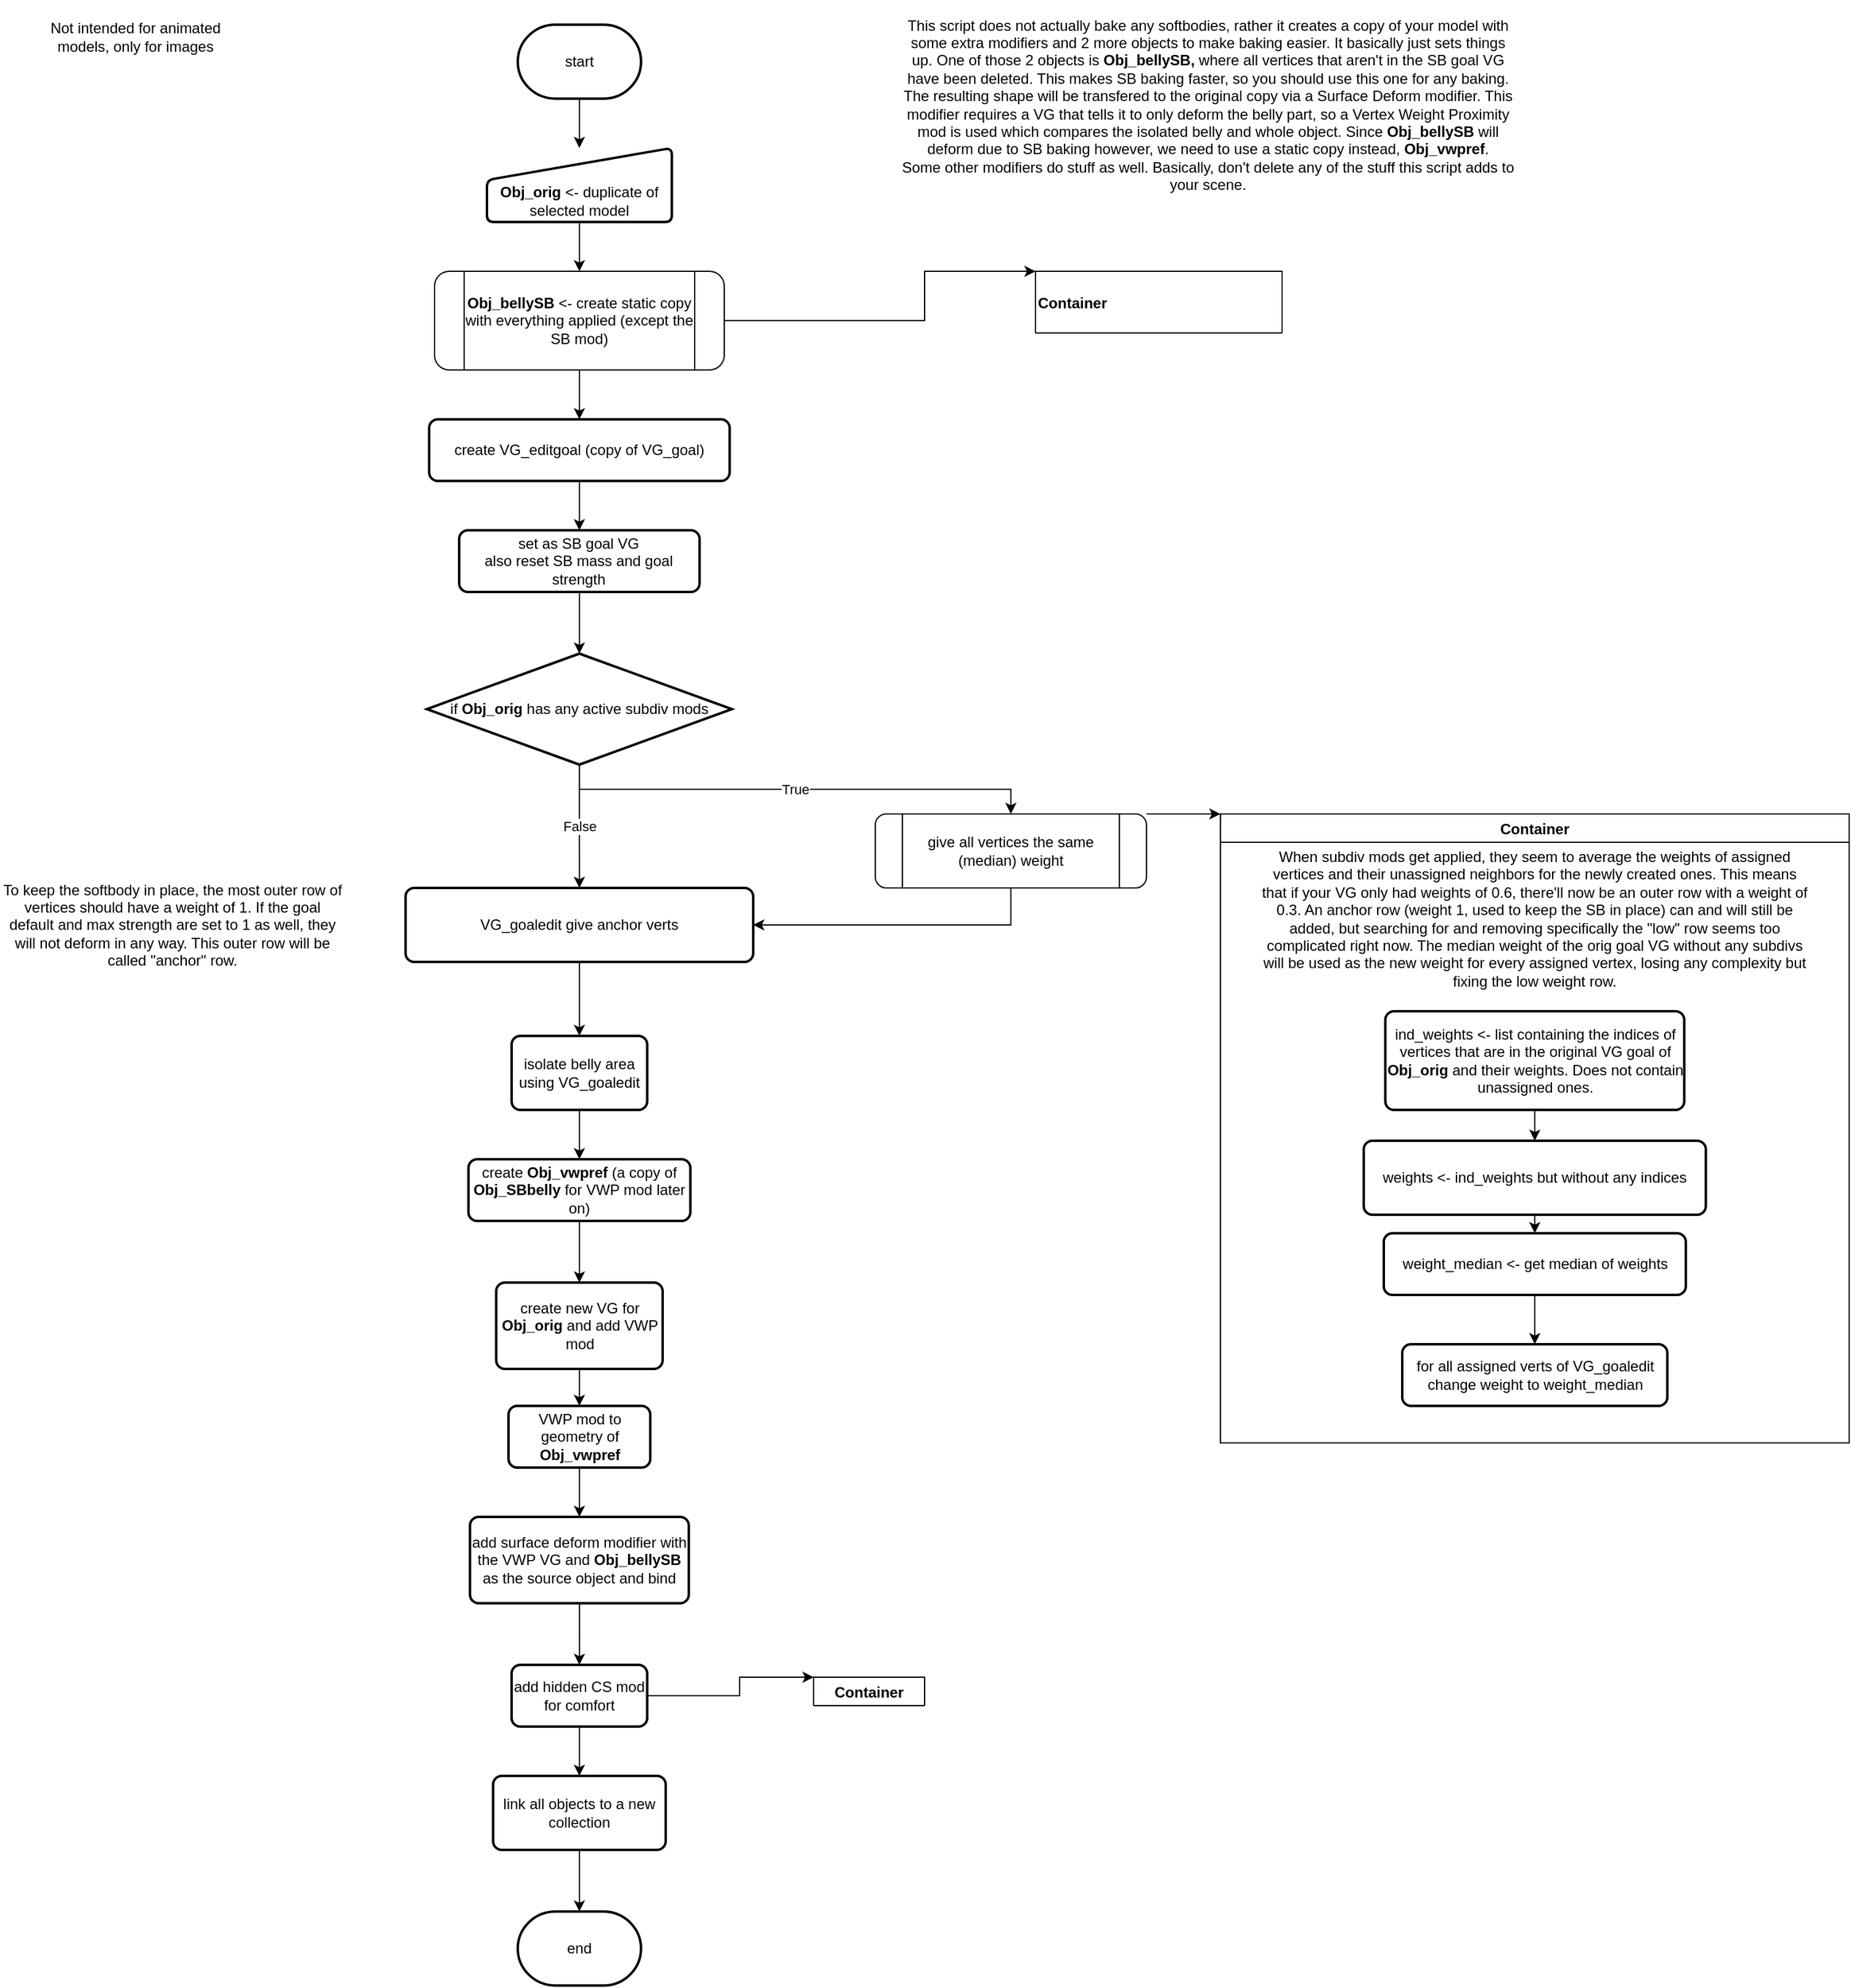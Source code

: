 <mxfile version="13.5.1" type="device"><diagram id="vuO0E7Op08bwcvmgQTDX" name="Page-1"><mxGraphModel dx="1326" dy="806" grid="1" gridSize="10" guides="1" tooltips="1" connect="1" arrows="1" fold="1" page="1" pageScale="1" pageWidth="1600" pageHeight="1200" math="0" shadow="0"><root><mxCell id="0"/><mxCell id="1" parent="0"/><mxCell id="bb5HW59_SN7a2ePNj05r-14" style="edgeStyle=orthogonalEdgeStyle;rounded=0;orthogonalLoop=1;jettySize=auto;html=1;entryX=0.5;entryY=0;entryDx=0;entryDy=0;" parent="1" source="bb5HW59_SN7a2ePNj05r-1" target="bb5HW59_SN7a2ePNj05r-4" edge="1"><mxGeometry relative="1" as="geometry"/></mxCell><mxCell id="bb5HW59_SN7a2ePNj05r-1" value="start" style="strokeWidth=2;html=1;shape=mxgraph.flowchart.terminator;whiteSpace=wrap;" parent="1" vertex="1"><mxGeometry x="420" y="60" width="100" height="60" as="geometry"/></mxCell><mxCell id="vO-pfUVr9ZIMWDHPPihE-19" style="edgeStyle=orthogonalEdgeStyle;rounded=0;orthogonalLoop=1;jettySize=auto;html=1;entryX=0.5;entryY=0;entryDx=0;entryDy=0;" parent="1" source="bb5HW59_SN7a2ePNj05r-4" target="vO-pfUVr9ZIMWDHPPihE-18" edge="1"><mxGeometry relative="1" as="geometry"/></mxCell><mxCell id="bb5HW59_SN7a2ePNj05r-4" value="&lt;b&gt;Obj_orig&lt;/b&gt;&amp;nbsp;&amp;lt;- duplicate of selected model" style="html=1;strokeWidth=2;shape=manualInput;whiteSpace=wrap;rounded=1;size=26;arcSize=11;verticalAlign=bottom;" parent="1" vertex="1"><mxGeometry x="394.99" y="160" width="150" height="60" as="geometry"/></mxCell><mxCell id="vO-pfUVr9ZIMWDHPPihE-63" style="edgeStyle=orthogonalEdgeStyle;rounded=0;orthogonalLoop=1;jettySize=auto;html=1;entryX=0.5;entryY=0;entryDx=0;entryDy=0;" parent="1" source="bb5HW59_SN7a2ePNj05r-6" target="bb5HW59_SN7a2ePNj05r-10" edge="1"><mxGeometry relative="1" as="geometry"/></mxCell><mxCell id="bb5HW59_SN7a2ePNj05r-6" value="isolate belly area using VG_goaledit" style="rounded=1;whiteSpace=wrap;html=1;absoluteArcSize=1;arcSize=14;strokeWidth=2;" parent="1" vertex="1"><mxGeometry x="415" y="880" width="110" height="60" as="geometry"/></mxCell><mxCell id="bb5HW59_SN7a2ePNj05r-20" style="edgeStyle=orthogonalEdgeStyle;rounded=0;orthogonalLoop=1;jettySize=auto;html=1;entryX=0.5;entryY=0;entryDx=0;entryDy=0;" parent="1" source="bb5HW59_SN7a2ePNj05r-8" target="bb5HW59_SN7a2ePNj05r-11" edge="1"><mxGeometry relative="1" as="geometry"/></mxCell><mxCell id="bb5HW59_SN7a2ePNj05r-8" value="create new VG for &lt;b&gt;Obj_orig&lt;/b&gt; and add VWP mod" style="rounded=1;whiteSpace=wrap;html=1;absoluteArcSize=1;arcSize=14;strokeWidth=2;" parent="1" vertex="1"><mxGeometry x="402.5" y="1080" width="135" height="70" as="geometry"/></mxCell><mxCell id="bb5HW59_SN7a2ePNj05r-9" value="This script does not actually bake any softbodies, rather it creates a copy of your model with some extra modifiers and 2 more objects to make baking easier. It basically just sets things up. One of those 2 objects is&amp;nbsp;&lt;b&gt;Obj_bellySB,&lt;/b&gt;&amp;nbsp;where all vertices that aren't in the SB goal VG have been deleted. This makes SB baking faster, so you should use this one for any baking. The resulting shape will be transfered to the original copy via a Surface Deform modifier. This modifier requires a VG that tells it to only deform the belly part, so a Vertex Weight Proximity mod is used which compares the isolated belly and whole object. Since &lt;b&gt;Obj_bellySB &lt;/b&gt;will deform due to SB baking however, we need to use a static copy instead, &lt;b&gt;Obj_vwpref&lt;/b&gt;.&lt;br&gt;Some other modifiers do stuff as well. Basically, don't delete any of the stuff this script adds to your scene." style="text;html=1;strokeColor=none;fillColor=none;align=center;verticalAlign=middle;whiteSpace=wrap;rounded=0;" parent="1" vertex="1"><mxGeometry x="730" y="50" width="500" height="150" as="geometry"/></mxCell><mxCell id="vO-pfUVr9ZIMWDHPPihE-64" style="edgeStyle=orthogonalEdgeStyle;rounded=0;orthogonalLoop=1;jettySize=auto;html=1;entryX=0.5;entryY=0;entryDx=0;entryDy=0;" parent="1" source="bb5HW59_SN7a2ePNj05r-10" target="bb5HW59_SN7a2ePNj05r-8" edge="1"><mxGeometry relative="1" as="geometry"/></mxCell><mxCell id="bb5HW59_SN7a2ePNj05r-10" value="create &lt;b&gt;Obj_vwpref&lt;/b&gt;&amp;nbsp;(a copy of &lt;b&gt;Obj_SBbelly&lt;/b&gt; for VWP mod later on)" style="rounded=1;whiteSpace=wrap;html=1;absoluteArcSize=1;arcSize=14;strokeWidth=2;" parent="1" vertex="1"><mxGeometry x="379.99" y="980" width="180" height="50" as="geometry"/></mxCell><mxCell id="bb5HW59_SN7a2ePNj05r-21" style="edgeStyle=orthogonalEdgeStyle;rounded=0;orthogonalLoop=1;jettySize=auto;html=1;entryX=0.5;entryY=0;entryDx=0;entryDy=0;" parent="1" source="bb5HW59_SN7a2ePNj05r-11" target="bb5HW59_SN7a2ePNj05r-12" edge="1"><mxGeometry relative="1" as="geometry"/></mxCell><mxCell id="bb5HW59_SN7a2ePNj05r-11" value="VWP mod to geometry of &lt;b&gt;Obj_vwpref&lt;/b&gt;" style="rounded=1;whiteSpace=wrap;html=1;absoluteArcSize=1;arcSize=14;strokeWidth=2;" parent="1" vertex="1"><mxGeometry x="412.5" y="1180" width="115" height="50" as="geometry"/></mxCell><mxCell id="lFyH1D2Q9Wl9rcyAaiea-11" style="edgeStyle=orthogonalEdgeStyle;rounded=0;orthogonalLoop=1;jettySize=auto;html=1;entryX=0.5;entryY=0;entryDx=0;entryDy=0;" parent="1" source="bb5HW59_SN7a2ePNj05r-12" target="lFyH1D2Q9Wl9rcyAaiea-1" edge="1"><mxGeometry relative="1" as="geometry"/></mxCell><mxCell id="bb5HW59_SN7a2ePNj05r-12" value="add surface deform modifier with the VWP VG and &lt;b&gt;Obj_bellySB&lt;/b&gt; as the source object and bind" style="rounded=1;whiteSpace=wrap;html=1;absoluteArcSize=1;arcSize=14;strokeWidth=2;" parent="1" vertex="1"><mxGeometry x="381.25" y="1270" width="177.5" height="70" as="geometry"/></mxCell><mxCell id="bb5HW59_SN7a2ePNj05r-22" value="end" style="strokeWidth=2;html=1;shape=mxgraph.flowchart.terminator;whiteSpace=wrap;" parent="1" vertex="1"><mxGeometry x="419.99" y="1590" width="100" height="60" as="geometry"/></mxCell><mxCell id="vO-pfUVr9ZIMWDHPPihE-59" style="edgeStyle=orthogonalEdgeStyle;rounded=0;orthogonalLoop=1;jettySize=auto;html=1;exitX=0.5;exitY=1;exitDx=0;exitDy=0;entryX=1;entryY=0.5;entryDx=0;entryDy=0;" parent="1" source="vO-pfUVr9ZIMWDHPPihE-1" target="vO-pfUVr9ZIMWDHPPihE-46" edge="1"><mxGeometry relative="1" as="geometry"/></mxCell><mxCell id="vO-pfUVr9ZIMWDHPPihE-60" style="edgeStyle=orthogonalEdgeStyle;rounded=0;orthogonalLoop=1;jettySize=auto;html=1;exitX=1;exitY=0;exitDx=0;exitDy=0;entryX=0;entryY=0;entryDx=0;entryDy=0;" parent="1" source="vO-pfUVr9ZIMWDHPPihE-1" target="vO-pfUVr9ZIMWDHPPihE-4" edge="1"><mxGeometry relative="1" as="geometry"><Array as="points"><mxPoint x="970" y="700"/><mxPoint x="970" y="700"/></Array></mxGeometry></mxCell><mxCell id="vO-pfUVr9ZIMWDHPPihE-1" value="give all vertices the same (median) weight" style="shape=process;whiteSpace=wrap;html=1;backgroundOutline=1;align=center;rounded=1;glass=0;sketch=0;shadow=0;" parent="1" vertex="1"><mxGeometry x="710" y="700" width="220" height="60" as="geometry"/></mxCell><mxCell id="vO-pfUVr9ZIMWDHPPihE-4" value="Container" style="swimlane;swimlaneFillColor=#ffffff;" parent="1" vertex="1"><mxGeometry x="990" y="700" width="510" height="510" as="geometry"><mxRectangle x="990" y="700" width="90" height="23" as="alternateBounds"/></mxGeometry></mxCell><mxCell id="vO-pfUVr9ZIMWDHPPihE-65" value="When subdiv mods get applied, they seem to average the weights of assigned vertices and their unassigned neighbors for the newly created ones. This means that if your VG only had weights of 0.6, there'll now be an outer row with a weight of 0.3. An anchor row (weight 1, used to keep the SB in place) can and will still be added, but searching for and removing specifically the &quot;low&quot; row seems too complicated right now. The median weight of the orig goal VG without any subdivs will be used as the new weight for every assigned vertex, losing any complexity but fixing the low weight row." style="text;html=1;strokeColor=none;fillColor=none;align=center;verticalAlign=middle;whiteSpace=wrap;rounded=0;glass=0;" parent="vO-pfUVr9ZIMWDHPPihE-4" vertex="1"><mxGeometry x="30" y="20" width="450" height="130" as="geometry"/></mxCell><mxCell id="vO-pfUVr9ZIMWDHPPihE-66" style="edgeStyle=orthogonalEdgeStyle;rounded=0;orthogonalLoop=1;jettySize=auto;html=1;exitX=0.5;exitY=1;exitDx=0;exitDy=0;entryX=0.5;entryY=0;entryDx=0;entryDy=0;" parent="vO-pfUVr9ZIMWDHPPihE-4" source="vO-pfUVr9ZIMWDHPPihE-8" target="vO-pfUVr9ZIMWDHPPihE-9" edge="1"><mxGeometry relative="1" as="geometry"/></mxCell><mxCell id="vO-pfUVr9ZIMWDHPPihE-8" value="ind_weights &amp;lt;- list containing the indices of vertices that are in the original VG goal of &lt;b&gt;Obj_orig&lt;/b&gt;&amp;nbsp;and their weights. Does not contain unassigned ones." style="rounded=1;whiteSpace=wrap;html=1;absoluteArcSize=1;arcSize=14;strokeWidth=2;" parent="vO-pfUVr9ZIMWDHPPihE-4" vertex="1"><mxGeometry x="133.75" y="160" width="242.5" height="80" as="geometry"/></mxCell><mxCell id="vO-pfUVr9ZIMWDHPPihE-67" style="edgeStyle=orthogonalEdgeStyle;rounded=0;orthogonalLoop=1;jettySize=auto;html=1;exitX=0.5;exitY=1;exitDx=0;exitDy=0;entryX=0.5;entryY=0;entryDx=0;entryDy=0;" parent="vO-pfUVr9ZIMWDHPPihE-4" source="vO-pfUVr9ZIMWDHPPihE-9" target="vO-pfUVr9ZIMWDHPPihE-10" edge="1"><mxGeometry relative="1" as="geometry"/></mxCell><mxCell id="vO-pfUVr9ZIMWDHPPihE-9" value="weights &amp;lt;- ind_weights but without any indices" style="rounded=1;whiteSpace=wrap;html=1;absoluteArcSize=1;arcSize=14;strokeWidth=2;" parent="vO-pfUVr9ZIMWDHPPihE-4" vertex="1"><mxGeometry x="116.25" y="265" width="277.5" height="60" as="geometry"/></mxCell><mxCell id="vO-pfUVr9ZIMWDHPPihE-70" style="edgeStyle=orthogonalEdgeStyle;rounded=0;orthogonalLoop=1;jettySize=auto;html=1;entryX=0.5;entryY=0;entryDx=0;entryDy=0;" parent="vO-pfUVr9ZIMWDHPPihE-4" source="vO-pfUVr9ZIMWDHPPihE-10" target="vO-pfUVr9ZIMWDHPPihE-69" edge="1"><mxGeometry relative="1" as="geometry"/></mxCell><mxCell id="vO-pfUVr9ZIMWDHPPihE-10" value="weight_median &amp;lt;- get median of weights" style="rounded=1;whiteSpace=wrap;html=1;absoluteArcSize=1;arcSize=14;strokeWidth=2;" parent="vO-pfUVr9ZIMWDHPPihE-4" vertex="1"><mxGeometry x="132.5" y="340" width="245" height="50" as="geometry"/></mxCell><mxCell id="vO-pfUVr9ZIMWDHPPihE-69" value="for all assigned verts of VG_goaledit change weight to weight_median" style="rounded=1;whiteSpace=wrap;html=1;absoluteArcSize=1;arcSize=14;strokeWidth=2;glass=0;gradientColor=none;align=center;" parent="vO-pfUVr9ZIMWDHPPihE-4" vertex="1"><mxGeometry x="147.5" y="430" width="215" height="50" as="geometry"/></mxCell><mxCell id="vO-pfUVr9ZIMWDHPPihE-47" value="False" style="edgeStyle=orthogonalEdgeStyle;rounded=0;orthogonalLoop=1;jettySize=auto;html=1;entryX=0.5;entryY=0;entryDx=0;entryDy=0;" parent="1" source="vO-pfUVr9ZIMWDHPPihE-16" target="vO-pfUVr9ZIMWDHPPihE-46" edge="1"><mxGeometry relative="1" as="geometry"/></mxCell><mxCell id="vO-pfUVr9ZIMWDHPPihE-57" value="True" style="edgeStyle=orthogonalEdgeStyle;rounded=0;orthogonalLoop=1;jettySize=auto;html=1;exitX=0.5;exitY=1;exitDx=0;exitDy=0;exitPerimeter=0;entryX=0.5;entryY=0;entryDx=0;entryDy=0;" parent="1" source="vO-pfUVr9ZIMWDHPPihE-16" target="vO-pfUVr9ZIMWDHPPihE-1" edge="1"><mxGeometry relative="1" as="geometry"/></mxCell><mxCell id="vO-pfUVr9ZIMWDHPPihE-16" value="if &lt;b&gt;Obj_orig&lt;/b&gt; has any active subdiv mods" style="strokeWidth=2;html=1;shape=mxgraph.flowchart.decision;whiteSpace=wrap;" parent="1" vertex="1"><mxGeometry x="346.24" y="570" width="247.5" height="90" as="geometry"/></mxCell><mxCell id="vO-pfUVr9ZIMWDHPPihE-35" style="edgeStyle=orthogonalEdgeStyle;rounded=0;orthogonalLoop=1;jettySize=auto;html=1;entryX=0;entryY=0;entryDx=0;entryDy=0;exitX=1;exitY=0.5;exitDx=0;exitDy=0;" parent="1" source="vO-pfUVr9ZIMWDHPPihE-18" target="vO-pfUVr9ZIMWDHPPihE-20" edge="1"><mxGeometry relative="1" as="geometry"><Array as="points"><mxPoint x="750" y="300"/><mxPoint x="750" y="260"/></Array></mxGeometry></mxCell><mxCell id="vO-pfUVr9ZIMWDHPPihE-49" style="edgeStyle=orthogonalEdgeStyle;rounded=0;orthogonalLoop=1;jettySize=auto;html=1;entryX=0.5;entryY=0;entryDx=0;entryDy=0;" parent="1" source="vO-pfUVr9ZIMWDHPPihE-18" target="vO-pfUVr9ZIMWDHPPihE-48" edge="1"><mxGeometry relative="1" as="geometry"/></mxCell><mxCell id="vO-pfUVr9ZIMWDHPPihE-18" value="&lt;b&gt;Obj_bellySB&lt;/b&gt; &amp;lt;- create static copy with everything applied (except the SB mod)" style="shape=process;whiteSpace=wrap;html=1;backgroundOutline=1;align=center;rounded=1;glass=0;sketch=0;shadow=0;" parent="1" vertex="1"><mxGeometry x="352.5" y="260" width="235" height="80" as="geometry"/></mxCell><mxCell id="vO-pfUVr9ZIMWDHPPihE-20" value="Container" style="swimlane;align=left;glass=0;noLabel=0;separatorColor=#None;rounded=0;swimlaneFillColor=#ffffff;startSize=50;" parent="1" vertex="1" collapsed="1"><mxGeometry x="840" y="260" width="200" height="50" as="geometry"><mxRectangle x="840" y="260" width="510" height="630" as="alternateBounds"/></mxGeometry></mxCell><mxCell id="45f3v6bVSTKm2FUosxno-6" style="edgeStyle=orthogonalEdgeStyle;rounded=0;orthogonalLoop=1;jettySize=auto;html=1;entryX=0.5;entryY=0;entryDx=0;entryDy=0;" parent="vO-pfUVr9ZIMWDHPPihE-20" source="vO-pfUVr9ZIMWDHPPihE-23" target="45f3v6bVSTKm2FUosxno-5" edge="1"><mxGeometry relative="1" as="geometry"/></mxCell><mxCell id="vO-pfUVr9ZIMWDHPPihE-23" value="for &lt;b&gt;Obj_bellySB&lt;/b&gt;:&lt;br&gt;- clear shapekeys&lt;br&gt;- apply all mods except SB-mod" style="rounded=1;whiteSpace=wrap;html=1;absoluteArcSize=1;arcSize=14;strokeWidth=2;align=left;" parent="vO-pfUVr9ZIMWDHPPihE-20" vertex="1"><mxGeometry x="60" y="160" width="160" height="80" as="geometry"/></mxCell><mxCell id="vO-pfUVr9ZIMWDHPPihE-41" style="edgeStyle=orthogonalEdgeStyle;rounded=0;orthogonalLoop=1;jettySize=auto;html=1;exitX=0.5;exitY=1;exitDx=0;exitDy=0;entryX=0.5;entryY=0;entryDx=0;entryDy=0;" parent="vO-pfUVr9ZIMWDHPPihE-20" source="vO-pfUVr9ZIMWDHPPihE-25" target="vO-pfUVr9ZIMWDHPPihE-26" edge="1"><mxGeometry relative="1" as="geometry"/></mxCell><mxCell id="vO-pfUVr9ZIMWDHPPihE-25" value="clear parents,&lt;br&gt;apply transforms,&lt;br&gt;delete all keyframes" style="rounded=1;whiteSpace=wrap;html=1;absoluteArcSize=1;arcSize=14;strokeWidth=2;glass=0;gradientColor=none;align=center;" parent="vO-pfUVr9ZIMWDHPPihE-20" vertex="1"><mxGeometry x="52.5" y="390" width="175" height="50" as="geometry"/></mxCell><mxCell id="vO-pfUVr9ZIMWDHPPihE-42" style="edgeStyle=orthogonalEdgeStyle;rounded=0;orthogonalLoop=1;jettySize=auto;html=1;exitX=0.5;exitY=1;exitDx=0;exitDy=0;entryX=0.5;entryY=0;entryDx=0;entryDy=0;" parent="vO-pfUVr9ZIMWDHPPihE-20" source="vO-pfUVr9ZIMWDHPPihE-26" target="vO-pfUVr9ZIMWDHPPihE-27" edge="1"><mxGeometry relative="1" as="geometry"/></mxCell><mxCell id="vO-pfUVr9ZIMWDHPPihE-26" value="add new data transfer mod" style="rounded=1;whiteSpace=wrap;html=1;absoluteArcSize=1;arcSize=14;strokeWidth=2;glass=0;gradientColor=none;align=center;" parent="vO-pfUVr9ZIMWDHPPihE-20" vertex="1"><mxGeometry x="85" y="470" width="110" height="50" as="geometry"/></mxCell><mxCell id="vO-pfUVr9ZIMWDHPPihE-27" value="transfer data of all VGs of &lt;b&gt;SB&lt;/b&gt; to &lt;b&gt;Obj_bellySB&lt;/b&gt; and apply" style="rounded=1;whiteSpace=wrap;html=1;absoluteArcSize=1;arcSize=14;strokeWidth=2;glass=0;gradientColor=none;align=center;" parent="vO-pfUVr9ZIMWDHPPihE-20" vertex="1"><mxGeometry x="50" y="540" width="180" height="60" as="geometry"/></mxCell><mxCell id="45f3v6bVSTKm2FUosxno-4" style="edgeStyle=orthogonalEdgeStyle;rounded=0;orthogonalLoop=1;jettySize=auto;html=1;entryX=0.5;entryY=0;entryDx=0;entryDy=0;" parent="vO-pfUVr9ZIMWDHPPihE-20" source="45f3v6bVSTKm2FUosxno-1" target="vO-pfUVr9ZIMWDHPPihE-23" edge="1"><mxGeometry relative="1" as="geometry"/></mxCell><mxCell id="45f3v6bVSTKm2FUosxno-1" value="create mesh data-block of &lt;b&gt;Obj_belly&lt;/b&gt; SB with mods applied" style="rounded=1;whiteSpace=wrap;html=1;absoluteArcSize=1;arcSize=14;strokeWidth=2;" parent="vO-pfUVr9ZIMWDHPPihE-20" vertex="1"><mxGeometry x="48.75" y="60" width="182.5" height="50" as="geometry"/></mxCell><mxCell id="45f3v6bVSTKm2FUosxno-7" style="edgeStyle=orthogonalEdgeStyle;rounded=0;orthogonalLoop=1;jettySize=auto;html=1;entryX=0.5;entryY=0;entryDx=0;entryDy=0;" parent="vO-pfUVr9ZIMWDHPPihE-20" source="45f3v6bVSTKm2FUosxno-5" target="vO-pfUVr9ZIMWDHPPihE-25" edge="1"><mxGeometry relative="1" as="geometry"/></mxCell><mxCell id="45f3v6bVSTKm2FUosxno-5" value="change vert co's of &lt;b&gt;Obj_bellySB&lt;/b&gt; to the ones of new mesh" style="rounded=1;whiteSpace=wrap;html=1;absoluteArcSize=1;arcSize=14;strokeWidth=2;" parent="vO-pfUVr9ZIMWDHPPihE-20" vertex="1"><mxGeometry x="22.5" y="290" width="235" height="50" as="geometry"/></mxCell><mxCell id="45f3v6bVSTKm2FUosxno-8" value="New mesh loses VG weights so we can't just replace it" style="text;html=1;strokeColor=none;fillColor=none;align=center;verticalAlign=middle;whiteSpace=wrap;rounded=0;" parent="vO-pfUVr9ZIMWDHPPihE-20" vertex="1"><mxGeometry x="290" y="295" width="220" height="40" as="geometry"/></mxCell><mxCell id="45f3v6bVSTKm2FUosxno-10" style="edgeStyle=orthogonalEdgeStyle;rounded=0;orthogonalLoop=1;jettySize=auto;html=1;entryX=0;entryY=0.5;entryDx=0;entryDy=0;" parent="vO-pfUVr9ZIMWDHPPihE-20" source="45f3v6bVSTKm2FUosxno-5" target="45f3v6bVSTKm2FUosxno-8" edge="1"><mxGeometry relative="1" as="geometry"/></mxCell><mxCell id="vO-pfUVr9ZIMWDHPPihE-61" style="edgeStyle=orthogonalEdgeStyle;rounded=0;orthogonalLoop=1;jettySize=auto;html=1;entryX=0.5;entryY=0;entryDx=0;entryDy=0;" parent="1" source="vO-pfUVr9ZIMWDHPPihE-46" target="bb5HW59_SN7a2ePNj05r-6" edge="1"><mxGeometry relative="1" as="geometry"/></mxCell><mxCell id="vO-pfUVr9ZIMWDHPPihE-46" value="VG_goaledit give anchor verts" style="rounded=1;whiteSpace=wrap;html=1;absoluteArcSize=1;arcSize=14;strokeWidth=2;glass=0;gradientColor=none;align=center;" parent="1" vertex="1"><mxGeometry x="328.99" y="760" width="282" height="60" as="geometry"/></mxCell><mxCell id="vO-pfUVr9ZIMWDHPPihE-52" style="edgeStyle=orthogonalEdgeStyle;rounded=0;orthogonalLoop=1;jettySize=auto;html=1;entryX=0.5;entryY=0;entryDx=0;entryDy=0;" parent="1" source="vO-pfUVr9ZIMWDHPPihE-48" target="vO-pfUVr9ZIMWDHPPihE-51" edge="1"><mxGeometry relative="1" as="geometry"/></mxCell><mxCell id="vO-pfUVr9ZIMWDHPPihE-48" value="create VG_editgoal (copy of VG_goal)" style="rounded=1;whiteSpace=wrap;html=1;absoluteArcSize=1;arcSize=14;strokeWidth=2;glass=0;gradientColor=none;align=center;" parent="1" vertex="1"><mxGeometry x="348.12" y="380" width="243.75" height="50" as="geometry"/></mxCell><mxCell id="vO-pfUVr9ZIMWDHPPihE-53" style="edgeStyle=orthogonalEdgeStyle;rounded=0;orthogonalLoop=1;jettySize=auto;html=1;entryX=0.5;entryY=0;entryDx=0;entryDy=0;entryPerimeter=0;" parent="1" source="vO-pfUVr9ZIMWDHPPihE-51" target="vO-pfUVr9ZIMWDHPPihE-16" edge="1"><mxGeometry relative="1" as="geometry"/></mxCell><mxCell id="vO-pfUVr9ZIMWDHPPihE-51" value="set as SB goal VG&lt;br&gt;also reset SB mass and goal strength" style="rounded=1;whiteSpace=wrap;html=1;absoluteArcSize=1;arcSize=14;strokeWidth=2;glass=0;gradientColor=none;align=center;" parent="1" vertex="1"><mxGeometry x="372.48" y="470" width="195.01" height="50" as="geometry"/></mxCell><mxCell id="lFyH1D2Q9Wl9rcyAaiea-9" style="edgeStyle=orthogonalEdgeStyle;rounded=0;orthogonalLoop=1;jettySize=auto;html=1;entryX=0;entryY=0;entryDx=0;entryDy=0;" parent="1" source="lFyH1D2Q9Wl9rcyAaiea-1" target="lFyH1D2Q9Wl9rcyAaiea-2" edge="1"><mxGeometry relative="1" as="geometry"><Array as="points"><mxPoint x="600" y="1415"/><mxPoint x="600" y="1400"/></Array></mxGeometry></mxCell><mxCell id="lFyH1D2Q9Wl9rcyAaiea-13" style="edgeStyle=orthogonalEdgeStyle;rounded=0;orthogonalLoop=1;jettySize=auto;html=1;entryX=0.5;entryY=0;entryDx=0;entryDy=0;" parent="1" source="lFyH1D2Q9Wl9rcyAaiea-1" target="lFyH1D2Q9Wl9rcyAaiea-12" edge="1"><mxGeometry relative="1" as="geometry"/></mxCell><mxCell id="lFyH1D2Q9Wl9rcyAaiea-1" value="add hidden CS mod for comfort" style="rounded=1;whiteSpace=wrap;html=1;absoluteArcSize=1;arcSize=14;strokeWidth=2;" parent="1" vertex="1"><mxGeometry x="414.99" y="1390" width="110" height="50" as="geometry"/></mxCell><mxCell id="lFyH1D2Q9Wl9rcyAaiea-2" value="Container" style="swimlane;" parent="1" vertex="1" collapsed="1"><mxGeometry x="660" y="1400" width="90" height="23" as="geometry"><mxRectangle x="660" y="1400" width="220" height="270" as="alternateBounds"/></mxGeometry></mxCell><mxCell id="lFyH1D2Q9Wl9rcyAaiea-6" style="edgeStyle=orthogonalEdgeStyle;rounded=0;orthogonalLoop=1;jettySize=auto;html=1;exitX=0.5;exitY=1;exitDx=0;exitDy=0;entryX=0.5;entryY=0;entryDx=0;entryDy=0;" parent="lFyH1D2Q9Wl9rcyAaiea-2" source="lFyH1D2Q9Wl9rcyAaiea-3" target="lFyH1D2Q9Wl9rcyAaiea-4" edge="1"><mxGeometry relative="1" as="geometry"/></mxCell><mxCell id="lFyH1D2Q9Wl9rcyAaiea-3" value="hide surface deform mod" style="rounded=1;whiteSpace=wrap;html=1;absoluteArcSize=1;arcSize=14;strokeWidth=2;" parent="lFyH1D2Q9Wl9rcyAaiea-2" vertex="1"><mxGeometry x="25" y="50" width="170" height="40" as="geometry"/></mxCell><mxCell id="lFyH1D2Q9Wl9rcyAaiea-7" style="edgeStyle=orthogonalEdgeStyle;rounded=0;orthogonalLoop=1;jettySize=auto;html=1;exitX=0.5;exitY=1;exitDx=0;exitDy=0;entryX=0.5;entryY=0;entryDx=0;entryDy=0;" parent="lFyH1D2Q9Wl9rcyAaiea-2" source="lFyH1D2Q9Wl9rcyAaiea-4" target="lFyH1D2Q9Wl9rcyAaiea-5" edge="1"><mxGeometry relative="1" as="geometry"/></mxCell><mxCell id="lFyH1D2Q9Wl9rcyAaiea-4" value="bind CS mod" style="rounded=1;whiteSpace=wrap;html=1;absoluteArcSize=1;arcSize=14;strokeWidth=2;" parent="lFyH1D2Q9Wl9rcyAaiea-2" vertex="1"><mxGeometry x="42.5" y="105" width="135" height="30" as="geometry"/></mxCell><mxCell id="CC3vm1ryrY4TnJ5otEKB-4" style="edgeStyle=orthogonalEdgeStyle;rounded=0;orthogonalLoop=1;jettySize=auto;html=1;entryX=0.5;entryY=0;entryDx=0;entryDy=0;" parent="lFyH1D2Q9Wl9rcyAaiea-2" source="lFyH1D2Q9Wl9rcyAaiea-5" target="CC3vm1ryrY4TnJ5otEKB-3" edge="1"><mxGeometry relative="1" as="geometry"/></mxCell><mxCell id="lFyH1D2Q9Wl9rcyAaiea-5" value="hide CS mod" style="rounded=1;whiteSpace=wrap;html=1;absoluteArcSize=1;arcSize=14;strokeWidth=2;" parent="lFyH1D2Q9Wl9rcyAaiea-2" vertex="1"><mxGeometry x="55" y="160" width="110" height="30" as="geometry"/></mxCell><mxCell id="CC3vm1ryrY4TnJ5otEKB-3" value="unhide surface deform mod" style="rounded=1;whiteSpace=wrap;html=1;absoluteArcSize=1;arcSize=14;strokeWidth=2;" parent="lFyH1D2Q9Wl9rcyAaiea-2" vertex="1"><mxGeometry x="30" y="220" width="160" height="40" as="geometry"/></mxCell><mxCell id="lFyH1D2Q9Wl9rcyAaiea-14" style="edgeStyle=orthogonalEdgeStyle;rounded=0;orthogonalLoop=1;jettySize=auto;html=1;entryX=0.5;entryY=0;entryDx=0;entryDy=0;entryPerimeter=0;" parent="1" source="lFyH1D2Q9Wl9rcyAaiea-12" target="bb5HW59_SN7a2ePNj05r-22" edge="1"><mxGeometry relative="1" as="geometry"/></mxCell><mxCell id="lFyH1D2Q9Wl9rcyAaiea-12" value="link all objects to a new collection" style="rounded=1;whiteSpace=wrap;html=1;absoluteArcSize=1;arcSize=14;strokeWidth=2;" parent="1" vertex="1"><mxGeometry x="399.99" y="1480" width="140" height="60" as="geometry"/></mxCell><mxCell id="CC3vm1ryrY4TnJ5otEKB-1" value="To keep the softbody in place, the most outer row of vertices should have a weight of 1. If the goal default and max strength are set to 1 as well, they will not deform in any way. This outer row will be called &quot;anchor&quot; row." style="text;html=1;strokeColor=none;fillColor=none;align=center;verticalAlign=middle;whiteSpace=wrap;rounded=0;" parent="1" vertex="1"><mxGeometry y="745" width="280" height="90" as="geometry"/></mxCell><mxCell id="CC3vm1ryrY4TnJ5otEKB-5" value="Not intended for animated models, only for images" style="text;html=1;strokeColor=none;fillColor=none;align=center;verticalAlign=middle;whiteSpace=wrap;rounded=0;" parent="1" vertex="1"><mxGeometry x="30" y="40" width="160" height="60" as="geometry"/></mxCell></root></mxGraphModel></diagram></mxfile>